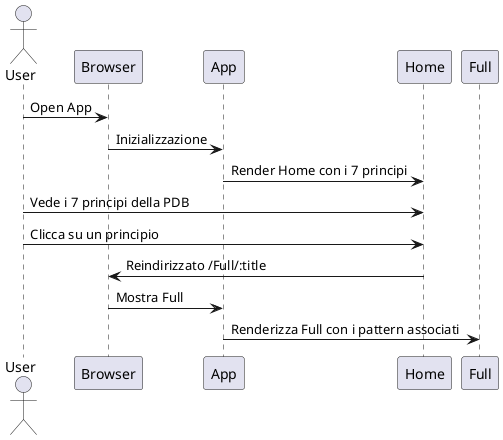 @startuml
'https://plantuml.com/sequence-diagram


actor User
participant Browser
participant App
participant Home
participant Full

User -> Browser: Open App
Browser -> App: Inizializzazione
App -> Home: Render Home con i 7 principi

User -> Home: Vede i 7 principi della PDB
User -> Home: Clicca su un principio
Home -> Browser: Reindirizzato /Full/:title
Browser -> App: Mostra Full
App -> Full: Renderizza Full con i pattern associati

@enduml
